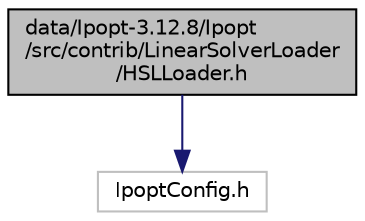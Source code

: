 digraph "data/Ipopt-3.12.8/Ipopt/src/contrib/LinearSolverLoader/HSLLoader.h"
{
  edge [fontname="Helvetica",fontsize="10",labelfontname="Helvetica",labelfontsize="10"];
  node [fontname="Helvetica",fontsize="10",shape=record];
  Node1 [label="data/Ipopt-3.12.8/Ipopt\l/src/contrib/LinearSolverLoader\l/HSLLoader.h",height=0.2,width=0.4,color="black", fillcolor="grey75", style="filled" fontcolor="black"];
  Node1 -> Node2 [color="midnightblue",fontsize="10",style="solid",fontname="Helvetica"];
  Node2 [label="IpoptConfig.h",height=0.2,width=0.4,color="grey75", fillcolor="white", style="filled"];
}
